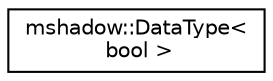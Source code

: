 digraph "Graphical Class Hierarchy"
{
 // LATEX_PDF_SIZE
  edge [fontname="Helvetica",fontsize="10",labelfontname="Helvetica",labelfontsize="10"];
  node [fontname="Helvetica",fontsize="10",shape=record];
  rankdir="LR";
  Node0 [label="mshadow::DataType\<\l bool \>",height=0.2,width=0.4,color="black", fillcolor="white", style="filled",URL="$structmshadow_1_1DataType_3_01bool_01_4.html",tooltip=" "];
}
